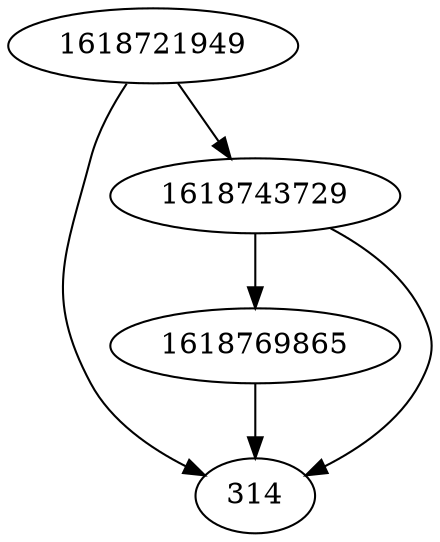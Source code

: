strict digraph  {
1618769865;
314;
1618743729;
1618721949;
1618769865 -> 314;
1618743729 -> 314;
1618743729 -> 1618769865;
1618721949 -> 314;
1618721949 -> 1618743729;
}
